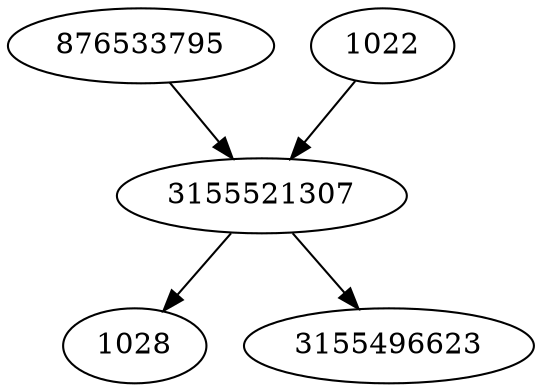 strict digraph  {
876533795;
1028;
3155496623;
3155521307;
1022;
876533795 -> 3155521307;
3155521307 -> 3155496623;
3155521307 -> 1028;
1022 -> 3155521307;
}
